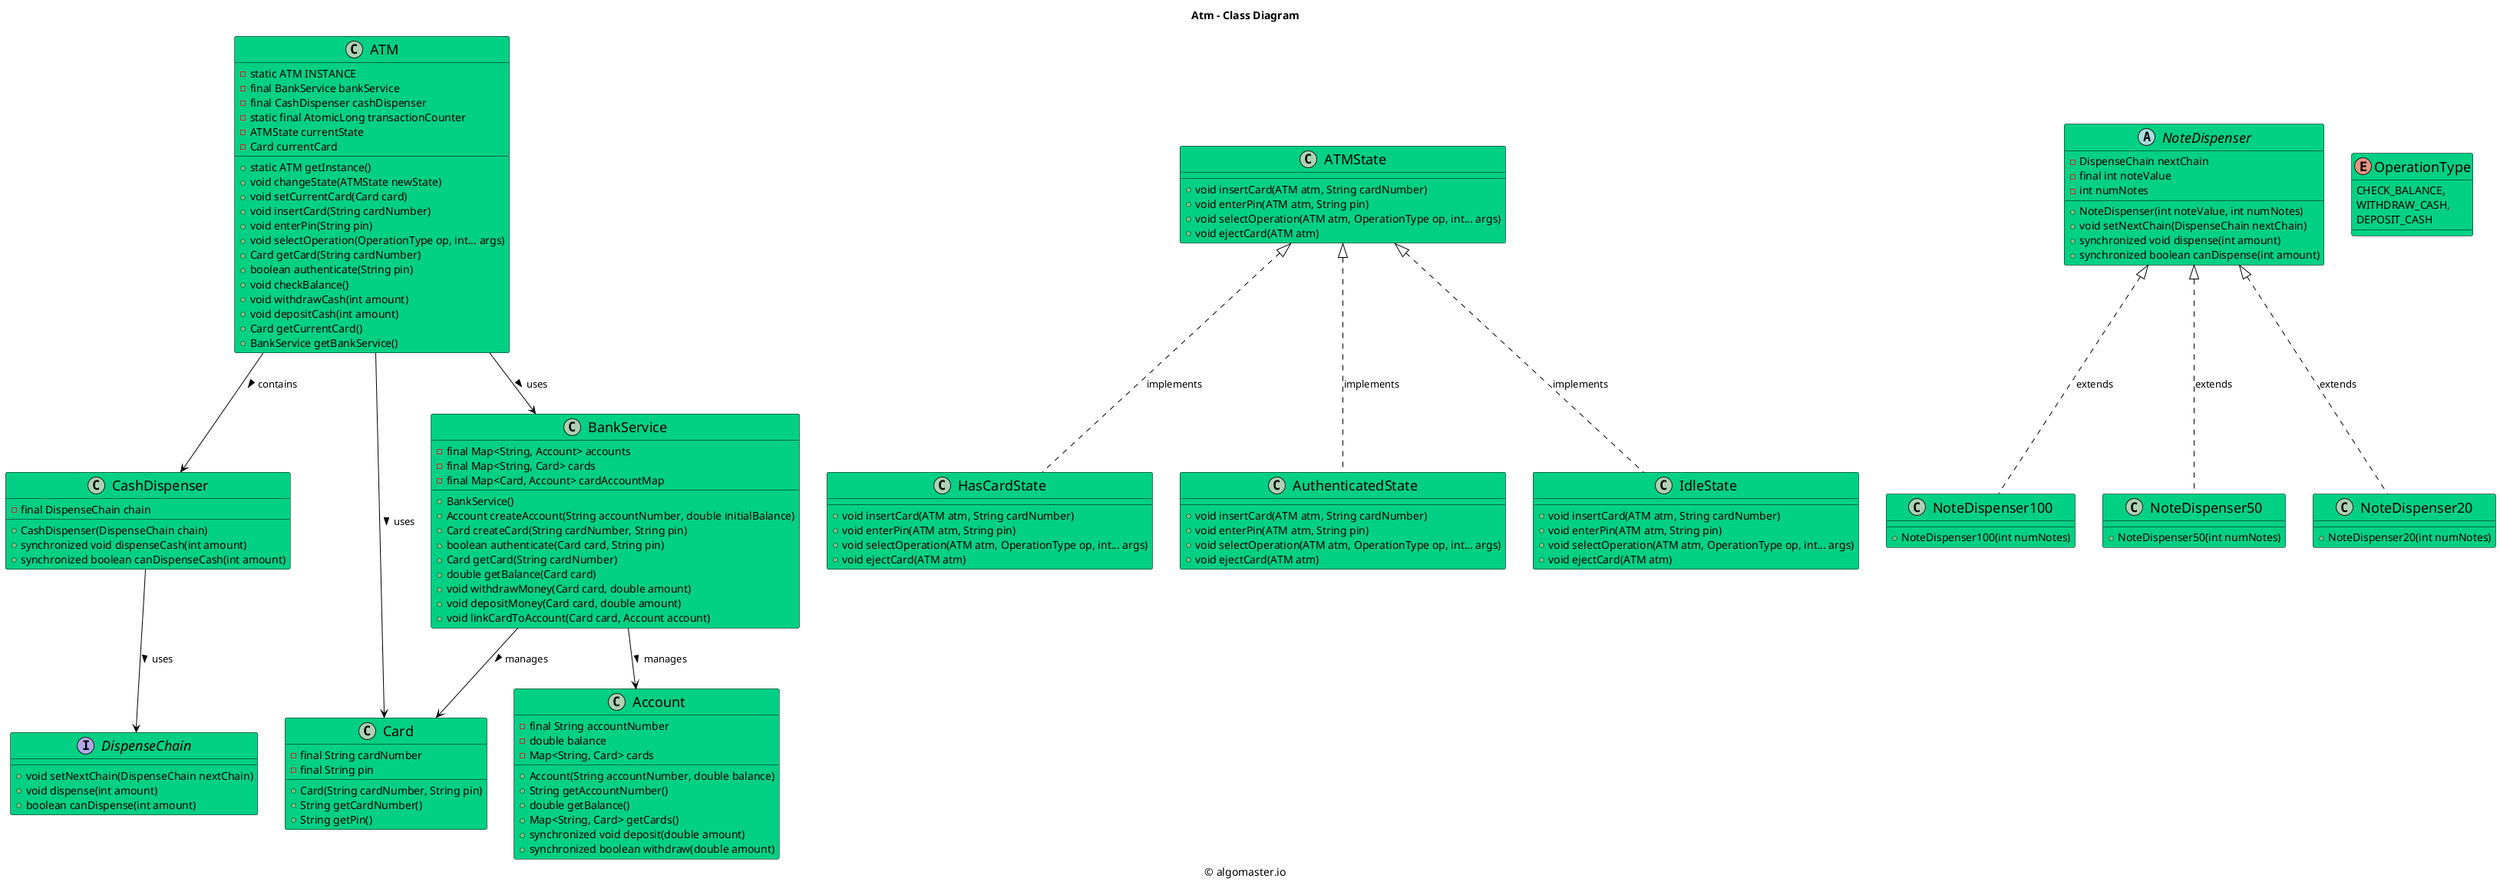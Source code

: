 ```plantuml
@startuml

title Atm - Class Diagram

caption © algomaster.io

skinparam backgroundColor white
skinparam wrapWidth 500

skinparam class {
  BackgroundColor #00D084
  BorderColor black
  ArrowColor black
  FontSize 18
}

class ATM {
    - static ATM INSTANCE
    - final BankService bankService
    - final CashDispenser cashDispenser
    - static final AtomicLong transactionCounter
    - ATMState currentState
    - Card currentCard
    + static ATM getInstance()
    + void changeState(ATMState newState)
    + void setCurrentCard(Card card)
    + void insertCard(String cardNumber)
    + void enterPin(String pin)
    + void selectOperation(OperationType op, int... args)
    + Card getCard(String cardNumber)
    + boolean authenticate(String pin)
    + void checkBalance()
    + void withdrawCash(int amount)
    + void depositCash(int amount)
    + Card getCurrentCard()
    + BankService getBankService()
}

class Card {
    - final String cardNumber
    - final String pin
    + Card(String cardNumber, String pin)
    + String getCardNumber()
    + String getPin()
}

class CashDispenser {
    - final DispenseChain chain
    + CashDispenser(DispenseChain chain)
    + synchronized void dispenseCash(int amount)
    + synchronized boolean canDispenseCash(int amount)
}

class Account {
    - final String accountNumber
    - double balance
    - Map<String, Card> cards
    + Account(String accountNumber, double balance)
    + String getAccountNumber()
    + double getBalance()
    + Map<String, Card> getCards()
    + synchronized void deposit(double amount)
    + synchronized boolean withdraw(double amount)
}

class BankService {
    - final Map<String, Account> accounts
    - final Map<String, Card> cards
    - final Map<Card, Account> cardAccountMap
    + BankService()
    + Account createAccount(String accountNumber, double initialBalance)
    + Card createCard(String cardNumber, String pin)
    + boolean authenticate(Card card, String pin)
    + Card getCard(String cardNumber)
    + double getBalance(Card card)
    + void withdrawMoney(Card card, double amount)
    + void depositMoney(Card card, double amount)
    + void linkCardToAccount(Card card, Account account)
}

class ATMState {
    + void insertCard(ATM atm, String cardNumber)
    + void enterPin(ATM atm, String pin)
    + void selectOperation(ATM atm, OperationType op, int... args)
    + void ejectCard(ATM atm)
}

class HasCardState {
    + void insertCard(ATM atm, String cardNumber)
    + void enterPin(ATM atm, String pin)
    + void selectOperation(ATM atm, OperationType op, int... args)
    + void ejectCard(ATM atm)
}

class AuthenticatedState {
    + void insertCard(ATM atm, String cardNumber)
    + void enterPin(ATM atm, String pin)
    + void selectOperation(ATM atm, OperationType op, int... args)
    + void ejectCard(ATM atm)
}

class IdleState {
    + void insertCard(ATM atm, String cardNumber)
    + void enterPin(ATM atm, String pin)
    + void selectOperation(ATM atm, OperationType op, int... args)
    + void ejectCard(ATM atm)
}

interface DispenseChain {
    + void setNextChain(DispenseChain nextChain)
    + void dispense(int amount)
    + boolean canDispense(int amount)
}

abstract class NoteDispenser {
    - DispenseChain nextChain
    - final int noteValue
    - int numNotes
    + NoteDispenser(int noteValue, int numNotes)
    + void setNextChain(DispenseChain nextChain)
    + synchronized void dispense(int amount)
    + synchronized boolean canDispense(int amount)
}

class NoteDispenser100 {
    + NoteDispenser100(int numNotes)
}

class NoteDispenser50 {
    + NoteDispenser50(int numNotes)
}

class NoteDispenser20 {
    + NoteDispenser20(int numNotes)
}

enum OperationType {
    CHECK_BALANCE,
    WITHDRAW_CASH,
    DEPOSIT_CASH
}

ATM --> BankService: uses >
ATM --> CashDispenser: contains >
ATM --> Card: uses >
ATMState <|.. HasCardState: implements
ATMState <|.. AuthenticatedState: implements
ATMState <|.. IdleState: implements
CashDispenser --> DispenseChain: uses >
NoteDispenser <|.. NoteDispenser100: extends
NoteDispenser <|.. NoteDispenser50: extends
NoteDispenser <|.. NoteDispenser20: extends
BankService --> Account: manages >
BankService --> Card: manages >

@enduml
```